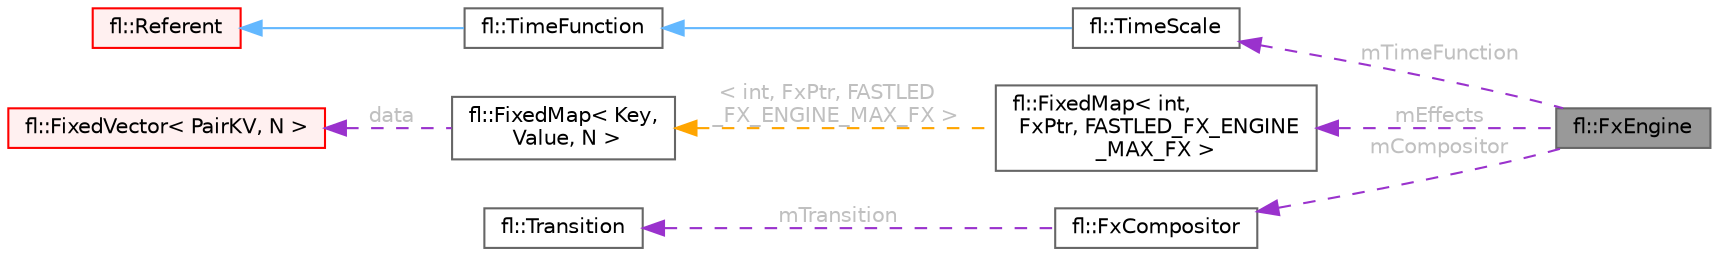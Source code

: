 digraph "fl::FxEngine"
{
 // LATEX_PDF_SIZE
  bgcolor="transparent";
  edge [fontname=Helvetica,fontsize=10,labelfontname=Helvetica,labelfontsize=10];
  node [fontname=Helvetica,fontsize=10,shape=box,height=0.2,width=0.4];
  rankdir="LR";
  Node1 [id="Node000001",label="fl::FxEngine",height=0.2,width=0.4,color="gray40", fillcolor="grey60", style="filled", fontcolor="black",tooltip="Manages and renders multiple visual effects (Fx) for LED strips."];
  Node2 -> Node1 [id="edge1_Node000001_Node000002",dir="back",color="darkorchid3",style="dashed",tooltip=" ",label=" mTimeFunction",fontcolor="grey" ];
  Node2 [id="Node000002",label="fl::TimeScale",height=0.2,width=0.4,color="gray40", fillcolor="white", style="filled",URL="$d4/d54/classfl_1_1_time_scale.html",tooltip=" "];
  Node3 -> Node2 [id="edge2_Node000002_Node000003",dir="back",color="steelblue1",style="solid",tooltip=" "];
  Node3 [id="Node000003",label="fl::TimeFunction",height=0.2,width=0.4,color="gray40", fillcolor="white", style="filled",URL="$d8/db5/classfl_1_1_time_function.html",tooltip=" "];
  Node4 -> Node3 [id="edge3_Node000003_Node000004",dir="back",color="steelblue1",style="solid",tooltip=" "];
  Node4 [id="Node000004",label="fl::Referent",height=0.2,width=0.4,color="red", fillcolor="#FFF0F0", style="filled",URL="$d6/d16/classfl_1_1_referent.html",tooltip=" "];
  Node11 -> Node1 [id="edge4_Node000001_Node000011",dir="back",color="darkorchid3",style="dashed",tooltip=" ",label=" mEffects",fontcolor="grey" ];
  Node11 [id="Node000011",label="fl::FixedMap\< int,\l FxPtr, FASTLED_FX_ENGINE\l_MAX_FX \>",height=0.2,width=0.4,color="gray40", fillcolor="white", style="filled",URL="$d2/df3/classfl_1_1_fixed_map.html",tooltip=" "];
  Node12 -> Node11 [id="edge5_Node000011_Node000012",dir="back",color="orange",style="dashed",tooltip=" ",label=" \< int, FxPtr, FASTLED\l_FX_ENGINE_MAX_FX \>",fontcolor="grey" ];
  Node12 [id="Node000012",label="fl::FixedMap\< Key,\l Value, N \>",height=0.2,width=0.4,color="gray40", fillcolor="white", style="filled",URL="$d2/df3/classfl_1_1_fixed_map.html",tooltip=" "];
  Node13 -> Node12 [id="edge6_Node000012_Node000013",dir="back",color="darkorchid3",style="dashed",tooltip=" ",label=" data",fontcolor="grey" ];
  Node13 [id="Node000013",label="fl::FixedVector\< PairKV, N \>",height=0.2,width=0.4,color="red", fillcolor="#FFF0F0", style="filled",URL="$d3/d73/classfl_1_1_fixed_vector.html",tooltip=" "];
  Node15 -> Node1 [id="edge7_Node000001_Node000015",dir="back",color="darkorchid3",style="dashed",tooltip=" ",label=" mCompositor",fontcolor="grey" ];
  Node15 [id="Node000015",label="fl::FxCompositor",height=0.2,width=0.4,color="gray40", fillcolor="white", style="filled",URL="$d7/df1/classfl_1_1_fx_compositor.html",tooltip=" "];
  Node16 -> Node15 [id="edge8_Node000015_Node000016",dir="back",color="darkorchid3",style="dashed",tooltip=" ",label=" mTransition",fontcolor="grey" ];
  Node16 [id="Node000016",label="fl::Transition",height=0.2,width=0.4,color="gray40", fillcolor="white", style="filled",URL="$d7/dde/classfl_1_1_transition.html",tooltip=" "];
}
